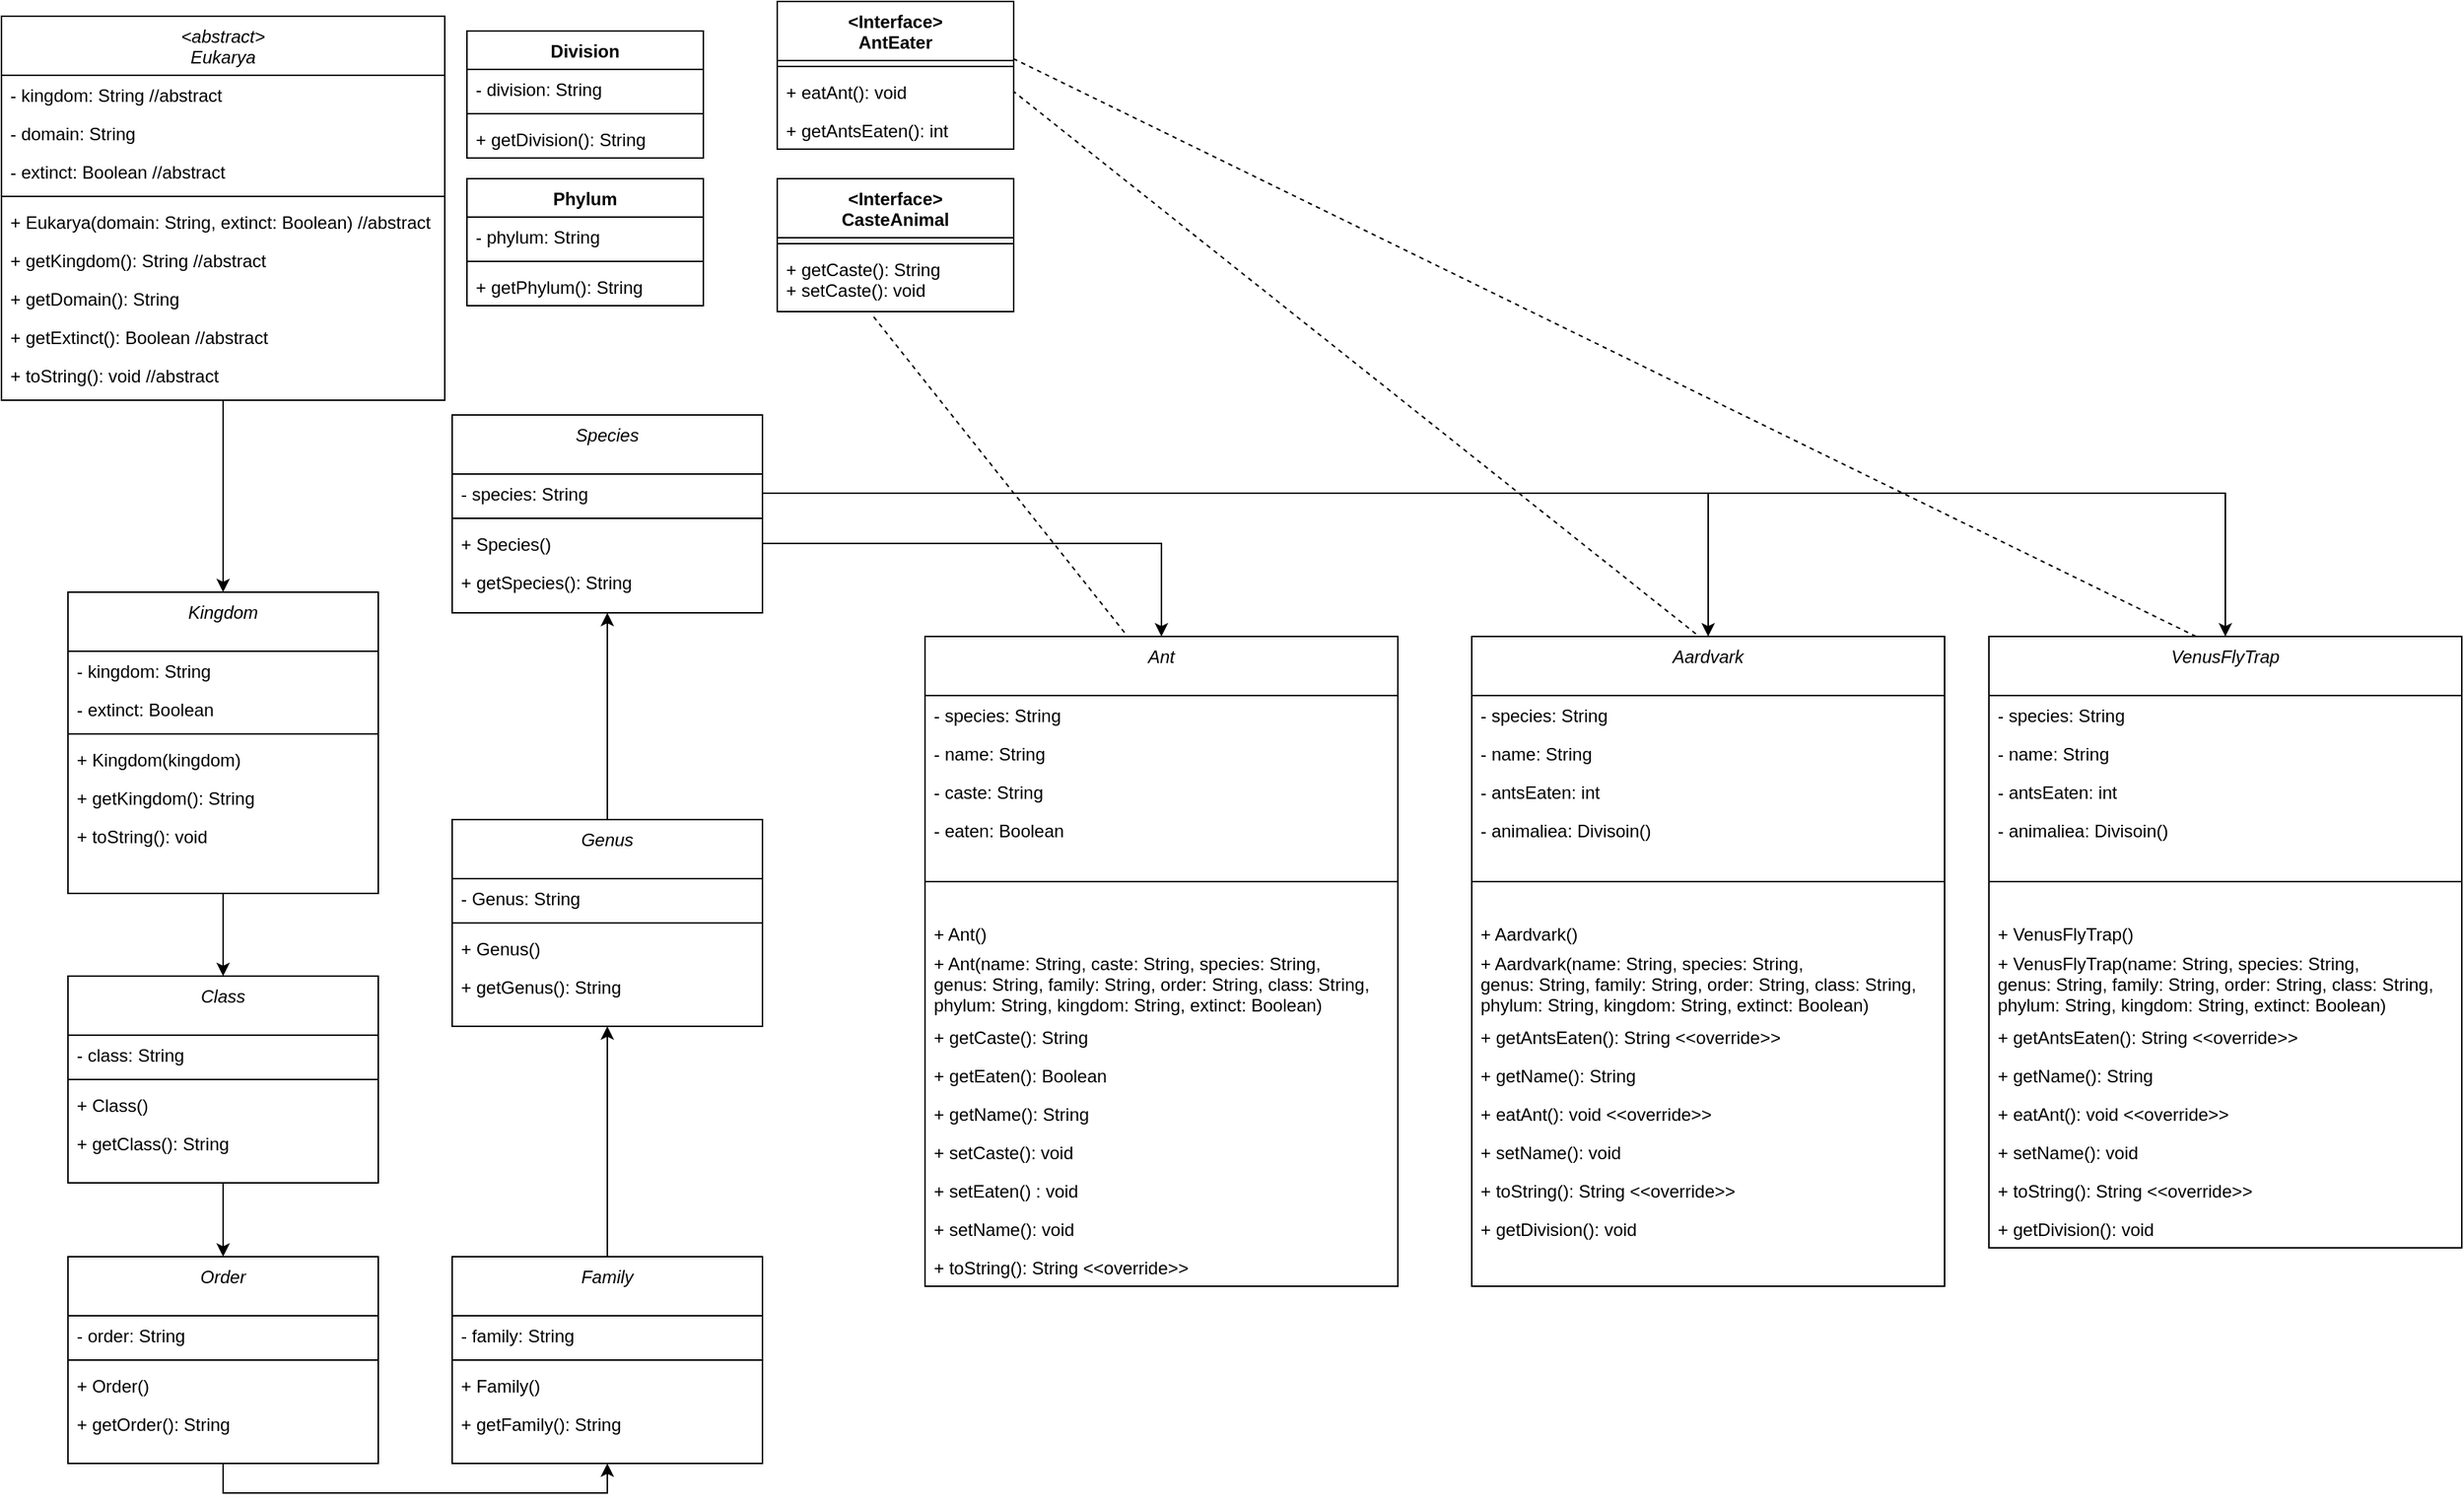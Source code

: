 <mxfile version="24.7.8">
  <diagram id="C5RBs43oDa-KdzZeNtuy" name="Page-1">
    <mxGraphModel dx="989" dy="901" grid="1" gridSize="10" guides="1" tooltips="1" connect="1" arrows="1" fold="1" page="1" pageScale="1" pageWidth="827" pageHeight="1169" math="0" shadow="0">
      <root>
        <mxCell id="WIyWlLk6GJQsqaUBKTNV-0" />
        <mxCell id="WIyWlLk6GJQsqaUBKTNV-1" parent="WIyWlLk6GJQsqaUBKTNV-0" />
        <mxCell id="qfs21I6iocScvUOpKB2_-18" style="edgeStyle=orthogonalEdgeStyle;rounded=0;orthogonalLoop=1;jettySize=auto;html=1;exitX=0.5;exitY=1;exitDx=0;exitDy=0;" edge="1" parent="WIyWlLk6GJQsqaUBKTNV-1" source="zkfFHV4jXpPFQw0GAbJ--0" target="qfs21I6iocScvUOpKB2_-11">
          <mxGeometry relative="1" as="geometry" />
        </mxCell>
        <mxCell id="zkfFHV4jXpPFQw0GAbJ--0" value="&lt;abstract&gt;&#xa;Eukarya" style="swimlane;fontStyle=2;align=center;verticalAlign=top;childLayout=stackLayout;horizontal=1;startSize=40;horizontalStack=0;resizeParent=1;resizeLast=0;collapsible=1;marginBottom=0;rounded=0;shadow=0;strokeWidth=1;" parent="WIyWlLk6GJQsqaUBKTNV-1" vertex="1">
          <mxGeometry x="175" y="70" width="300" height="260" as="geometry">
            <mxRectangle x="230" y="140" width="160" height="26" as="alternateBounds" />
          </mxGeometry>
        </mxCell>
        <mxCell id="zkfFHV4jXpPFQw0GAbJ--1" value="- kingdom: String //abstract" style="text;align=left;verticalAlign=top;spacingLeft=4;spacingRight=4;overflow=hidden;rotatable=0;points=[[0,0.5],[1,0.5]];portConstraint=eastwest;" parent="zkfFHV4jXpPFQw0GAbJ--0" vertex="1">
          <mxGeometry y="40" width="300" height="26" as="geometry" />
        </mxCell>
        <mxCell id="zkfFHV4jXpPFQw0GAbJ--2" value="- domain: String " style="text;align=left;verticalAlign=top;spacingLeft=4;spacingRight=4;overflow=hidden;rotatable=0;points=[[0,0.5],[1,0.5]];portConstraint=eastwest;rounded=0;shadow=0;html=0;" parent="zkfFHV4jXpPFQw0GAbJ--0" vertex="1">
          <mxGeometry y="66" width="300" height="26" as="geometry" />
        </mxCell>
        <mxCell id="qfs21I6iocScvUOpKB2_-19" value="- extinct: Boolean //abstract" style="text;align=left;verticalAlign=top;spacingLeft=4;spacingRight=4;overflow=hidden;rotatable=0;points=[[0,0.5],[1,0.5]];portConstraint=eastwest;rounded=0;shadow=0;html=0;" vertex="1" parent="zkfFHV4jXpPFQw0GAbJ--0">
          <mxGeometry y="92" width="300" height="26" as="geometry" />
        </mxCell>
        <mxCell id="zkfFHV4jXpPFQw0GAbJ--4" value="" style="line;html=1;strokeWidth=1;align=left;verticalAlign=middle;spacingTop=-1;spacingLeft=3;spacingRight=3;rotatable=0;labelPosition=right;points=[];portConstraint=eastwest;" parent="zkfFHV4jXpPFQw0GAbJ--0" vertex="1">
          <mxGeometry y="118" width="300" height="8" as="geometry" />
        </mxCell>
        <mxCell id="zkfFHV4jXpPFQw0GAbJ--5" value="+ Eukarya(domain: String, extinct: Boolean) //abstract" style="text;align=left;verticalAlign=top;spacingLeft=4;spacingRight=4;overflow=hidden;rotatable=0;points=[[0,0.5],[1,0.5]];portConstraint=eastwest;" parent="zkfFHV4jXpPFQw0GAbJ--0" vertex="1">
          <mxGeometry y="126" width="300" height="26" as="geometry" />
        </mxCell>
        <mxCell id="qfs21I6iocScvUOpKB2_-4" value="+ getKingdom(): String //abstract" style="text;align=left;verticalAlign=top;spacingLeft=4;spacingRight=4;overflow=hidden;rotatable=0;points=[[0,0.5],[1,0.5]];portConstraint=eastwest;" vertex="1" parent="zkfFHV4jXpPFQw0GAbJ--0">
          <mxGeometry y="152" width="300" height="26" as="geometry" />
        </mxCell>
        <mxCell id="qfs21I6iocScvUOpKB2_-5" value="+ getDomain(): String" style="text;align=left;verticalAlign=top;spacingLeft=4;spacingRight=4;overflow=hidden;rotatable=0;points=[[0,0.5],[1,0.5]];portConstraint=eastwest;" vertex="1" parent="zkfFHV4jXpPFQw0GAbJ--0">
          <mxGeometry y="178" width="300" height="26" as="geometry" />
        </mxCell>
        <mxCell id="qfs21I6iocScvUOpKB2_-20" value="+ getExtinct(): Boolean //abstract" style="text;align=left;verticalAlign=top;spacingLeft=4;spacingRight=4;overflow=hidden;rotatable=0;points=[[0,0.5],[1,0.5]];portConstraint=eastwest;" vertex="1" parent="zkfFHV4jXpPFQw0GAbJ--0">
          <mxGeometry y="204" width="300" height="26" as="geometry" />
        </mxCell>
        <mxCell id="qfs21I6iocScvUOpKB2_-21" value="+ toString(): void //abstract" style="text;align=left;verticalAlign=top;spacingLeft=4;spacingRight=4;overflow=hidden;rotatable=0;points=[[0,0.5],[1,0.5]];portConstraint=eastwest;" vertex="1" parent="zkfFHV4jXpPFQw0GAbJ--0">
          <mxGeometry y="230" width="300" height="26" as="geometry" />
        </mxCell>
        <mxCell id="qfs21I6iocScvUOpKB2_-0" value="Division" style="swimlane;fontStyle=1;align=center;verticalAlign=top;childLayout=stackLayout;horizontal=1;startSize=26;horizontalStack=0;resizeParent=1;resizeParentMax=0;resizeLast=0;collapsible=1;marginBottom=0;whiteSpace=wrap;html=1;" vertex="1" parent="WIyWlLk6GJQsqaUBKTNV-1">
          <mxGeometry x="490" y="80" width="160" height="86" as="geometry" />
        </mxCell>
        <mxCell id="qfs21I6iocScvUOpKB2_-1" value="- division: String" style="text;strokeColor=none;fillColor=none;align=left;verticalAlign=top;spacingLeft=4;spacingRight=4;overflow=hidden;rotatable=0;points=[[0,0.5],[1,0.5]];portConstraint=eastwest;whiteSpace=wrap;html=1;" vertex="1" parent="qfs21I6iocScvUOpKB2_-0">
          <mxGeometry y="26" width="160" height="26" as="geometry" />
        </mxCell>
        <mxCell id="qfs21I6iocScvUOpKB2_-2" value="" style="line;strokeWidth=1;fillColor=none;align=left;verticalAlign=middle;spacingTop=-1;spacingLeft=3;spacingRight=3;rotatable=0;labelPosition=right;points=[];portConstraint=eastwest;strokeColor=inherit;" vertex="1" parent="qfs21I6iocScvUOpKB2_-0">
          <mxGeometry y="52" width="160" height="8" as="geometry" />
        </mxCell>
        <mxCell id="qfs21I6iocScvUOpKB2_-3" value="+ getDivision(): String" style="text;strokeColor=none;fillColor=none;align=left;verticalAlign=top;spacingLeft=4;spacingRight=4;overflow=hidden;rotatable=0;points=[[0,0.5],[1,0.5]];portConstraint=eastwest;whiteSpace=wrap;html=1;" vertex="1" parent="qfs21I6iocScvUOpKB2_-0">
          <mxGeometry y="60" width="160" height="26" as="geometry" />
        </mxCell>
        <mxCell id="qfs21I6iocScvUOpKB2_-6" value="Phylum" style="swimlane;fontStyle=1;align=center;verticalAlign=top;childLayout=stackLayout;horizontal=1;startSize=26;horizontalStack=0;resizeParent=1;resizeParentMax=0;resizeLast=0;collapsible=1;marginBottom=0;whiteSpace=wrap;html=1;" vertex="1" parent="WIyWlLk6GJQsqaUBKTNV-1">
          <mxGeometry x="490" y="180" width="160" height="86" as="geometry" />
        </mxCell>
        <mxCell id="qfs21I6iocScvUOpKB2_-7" value="- phylum: String" style="text;strokeColor=none;fillColor=none;align=left;verticalAlign=top;spacingLeft=4;spacingRight=4;overflow=hidden;rotatable=0;points=[[0,0.5],[1,0.5]];portConstraint=eastwest;whiteSpace=wrap;html=1;" vertex="1" parent="qfs21I6iocScvUOpKB2_-6">
          <mxGeometry y="26" width="160" height="26" as="geometry" />
        </mxCell>
        <mxCell id="qfs21I6iocScvUOpKB2_-8" value="" style="line;strokeWidth=1;fillColor=none;align=left;verticalAlign=middle;spacingTop=-1;spacingLeft=3;spacingRight=3;rotatable=0;labelPosition=right;points=[];portConstraint=eastwest;strokeColor=inherit;" vertex="1" parent="qfs21I6iocScvUOpKB2_-6">
          <mxGeometry y="52" width="160" height="8" as="geometry" />
        </mxCell>
        <mxCell id="qfs21I6iocScvUOpKB2_-9" value="+ getPhylum(): String" style="text;strokeColor=none;fillColor=none;align=left;verticalAlign=top;spacingLeft=4;spacingRight=4;overflow=hidden;rotatable=0;points=[[0,0.5],[1,0.5]];portConstraint=eastwest;whiteSpace=wrap;html=1;" vertex="1" parent="qfs21I6iocScvUOpKB2_-6">
          <mxGeometry y="60" width="160" height="26" as="geometry" />
        </mxCell>
        <mxCell id="qfs21I6iocScvUOpKB2_-141" style="edgeStyle=orthogonalEdgeStyle;rounded=0;orthogonalLoop=1;jettySize=auto;html=1;" edge="1" parent="WIyWlLk6GJQsqaUBKTNV-1" source="qfs21I6iocScvUOpKB2_-11" target="qfs21I6iocScvUOpKB2_-32">
          <mxGeometry relative="1" as="geometry" />
        </mxCell>
        <mxCell id="qfs21I6iocScvUOpKB2_-11" value="Kingdom" style="swimlane;fontStyle=2;align=center;verticalAlign=top;childLayout=stackLayout;horizontal=1;startSize=40;horizontalStack=0;resizeParent=1;resizeLast=0;collapsible=1;marginBottom=0;rounded=0;shadow=0;strokeWidth=1;" vertex="1" parent="WIyWlLk6GJQsqaUBKTNV-1">
          <mxGeometry x="220" y="460" width="210" height="204" as="geometry">
            <mxRectangle x="230" y="140" width="160" height="26" as="alternateBounds" />
          </mxGeometry>
        </mxCell>
        <mxCell id="qfs21I6iocScvUOpKB2_-12" value="- kingdom: String" style="text;align=left;verticalAlign=top;spacingLeft=4;spacingRight=4;overflow=hidden;rotatable=0;points=[[0,0.5],[1,0.5]];portConstraint=eastwest;" vertex="1" parent="qfs21I6iocScvUOpKB2_-11">
          <mxGeometry y="40" width="210" height="26" as="geometry" />
        </mxCell>
        <mxCell id="qfs21I6iocScvUOpKB2_-13" value="- extinct: Boolean" style="text;align=left;verticalAlign=top;spacingLeft=4;spacingRight=4;overflow=hidden;rotatable=0;points=[[0,0.5],[1,0.5]];portConstraint=eastwest;rounded=0;shadow=0;html=0;" vertex="1" parent="qfs21I6iocScvUOpKB2_-11">
          <mxGeometry y="66" width="210" height="26" as="geometry" />
        </mxCell>
        <mxCell id="qfs21I6iocScvUOpKB2_-14" value="" style="line;html=1;strokeWidth=1;align=left;verticalAlign=middle;spacingTop=-1;spacingLeft=3;spacingRight=3;rotatable=0;labelPosition=right;points=[];portConstraint=eastwest;" vertex="1" parent="qfs21I6iocScvUOpKB2_-11">
          <mxGeometry y="92" width="210" height="8" as="geometry" />
        </mxCell>
        <mxCell id="qfs21I6iocScvUOpKB2_-15" value="+ Kingdom(kingdom)" style="text;align=left;verticalAlign=top;spacingLeft=4;spacingRight=4;overflow=hidden;rotatable=0;points=[[0,0.5],[1,0.5]];portConstraint=eastwest;" vertex="1" parent="qfs21I6iocScvUOpKB2_-11">
          <mxGeometry y="100" width="210" height="26" as="geometry" />
        </mxCell>
        <mxCell id="qfs21I6iocScvUOpKB2_-16" value="+ getKingdom(): String " style="text;align=left;verticalAlign=top;spacingLeft=4;spacingRight=4;overflow=hidden;rotatable=0;points=[[0,0.5],[1,0.5]];portConstraint=eastwest;" vertex="1" parent="qfs21I6iocScvUOpKB2_-11">
          <mxGeometry y="126" width="210" height="26" as="geometry" />
        </mxCell>
        <mxCell id="qfs21I6iocScvUOpKB2_-22" value="+ toString(): void " style="text;align=left;verticalAlign=top;spacingLeft=4;spacingRight=4;overflow=hidden;rotatable=0;points=[[0,0.5],[1,0.5]];portConstraint=eastwest;" vertex="1" parent="qfs21I6iocScvUOpKB2_-11">
          <mxGeometry y="152" width="210" height="26" as="geometry" />
        </mxCell>
        <mxCell id="qfs21I6iocScvUOpKB2_-142" style="edgeStyle=orthogonalEdgeStyle;rounded=0;orthogonalLoop=1;jettySize=auto;html=1;" edge="1" parent="WIyWlLk6GJQsqaUBKTNV-1" source="qfs21I6iocScvUOpKB2_-32" target="qfs21I6iocScvUOpKB2_-38">
          <mxGeometry relative="1" as="geometry" />
        </mxCell>
        <mxCell id="qfs21I6iocScvUOpKB2_-32" value="Class" style="swimlane;fontStyle=2;align=center;verticalAlign=top;childLayout=stackLayout;horizontal=1;startSize=40;horizontalStack=0;resizeParent=1;resizeLast=0;collapsible=1;marginBottom=0;rounded=0;shadow=0;strokeWidth=1;" vertex="1" parent="WIyWlLk6GJQsqaUBKTNV-1">
          <mxGeometry x="220" y="720" width="210" height="140" as="geometry">
            <mxRectangle x="230" y="140" width="160" height="26" as="alternateBounds" />
          </mxGeometry>
        </mxCell>
        <mxCell id="qfs21I6iocScvUOpKB2_-33" value="- class: String" style="text;align=left;verticalAlign=top;spacingLeft=4;spacingRight=4;overflow=hidden;rotatable=0;points=[[0,0.5],[1,0.5]];portConstraint=eastwest;" vertex="1" parent="qfs21I6iocScvUOpKB2_-32">
          <mxGeometry y="40" width="210" height="26" as="geometry" />
        </mxCell>
        <mxCell id="qfs21I6iocScvUOpKB2_-34" value="" style="line;html=1;strokeWidth=1;align=left;verticalAlign=middle;spacingTop=-1;spacingLeft=3;spacingRight=3;rotatable=0;labelPosition=right;points=[];portConstraint=eastwest;" vertex="1" parent="qfs21I6iocScvUOpKB2_-32">
          <mxGeometry y="66" width="210" height="8" as="geometry" />
        </mxCell>
        <mxCell id="qfs21I6iocScvUOpKB2_-35" value="+ Class()" style="text;align=left;verticalAlign=top;spacingLeft=4;spacingRight=4;overflow=hidden;rotatable=0;points=[[0,0.5],[1,0.5]];portConstraint=eastwest;" vertex="1" parent="qfs21I6iocScvUOpKB2_-32">
          <mxGeometry y="74" width="210" height="26" as="geometry" />
        </mxCell>
        <mxCell id="qfs21I6iocScvUOpKB2_-36" value="+ getClass(): String " style="text;align=left;verticalAlign=top;spacingLeft=4;spacingRight=4;overflow=hidden;rotatable=0;points=[[0,0.5],[1,0.5]];portConstraint=eastwest;" vertex="1" parent="qfs21I6iocScvUOpKB2_-32">
          <mxGeometry y="100" width="210" height="26" as="geometry" />
        </mxCell>
        <mxCell id="qfs21I6iocScvUOpKB2_-143" style="edgeStyle=orthogonalEdgeStyle;rounded=0;orthogonalLoop=1;jettySize=auto;html=1;entryX=0.5;entryY=1;entryDx=0;entryDy=0;" edge="1" parent="WIyWlLk6GJQsqaUBKTNV-1" source="qfs21I6iocScvUOpKB2_-38" target="qfs21I6iocScvUOpKB2_-44">
          <mxGeometry relative="1" as="geometry">
            <Array as="points">
              <mxPoint x="325" y="1070" />
              <mxPoint x="585" y="1070" />
            </Array>
          </mxGeometry>
        </mxCell>
        <mxCell id="qfs21I6iocScvUOpKB2_-38" value="Order" style="swimlane;fontStyle=2;align=center;verticalAlign=top;childLayout=stackLayout;horizontal=1;startSize=40;horizontalStack=0;resizeParent=1;resizeLast=0;collapsible=1;marginBottom=0;rounded=0;shadow=0;strokeWidth=1;" vertex="1" parent="WIyWlLk6GJQsqaUBKTNV-1">
          <mxGeometry x="220" y="910" width="210" height="140" as="geometry">
            <mxRectangle x="230" y="140" width="160" height="26" as="alternateBounds" />
          </mxGeometry>
        </mxCell>
        <mxCell id="qfs21I6iocScvUOpKB2_-39" value="- order: String" style="text;align=left;verticalAlign=top;spacingLeft=4;spacingRight=4;overflow=hidden;rotatable=0;points=[[0,0.5],[1,0.5]];portConstraint=eastwest;" vertex="1" parent="qfs21I6iocScvUOpKB2_-38">
          <mxGeometry y="40" width="210" height="26" as="geometry" />
        </mxCell>
        <mxCell id="qfs21I6iocScvUOpKB2_-40" value="" style="line;html=1;strokeWidth=1;align=left;verticalAlign=middle;spacingTop=-1;spacingLeft=3;spacingRight=3;rotatable=0;labelPosition=right;points=[];portConstraint=eastwest;" vertex="1" parent="qfs21I6iocScvUOpKB2_-38">
          <mxGeometry y="66" width="210" height="8" as="geometry" />
        </mxCell>
        <mxCell id="qfs21I6iocScvUOpKB2_-41" value="+ Order()" style="text;align=left;verticalAlign=top;spacingLeft=4;spacingRight=4;overflow=hidden;rotatable=0;points=[[0,0.5],[1,0.5]];portConstraint=eastwest;" vertex="1" parent="qfs21I6iocScvUOpKB2_-38">
          <mxGeometry y="74" width="210" height="26" as="geometry" />
        </mxCell>
        <mxCell id="qfs21I6iocScvUOpKB2_-42" value="+ getOrder(): String " style="text;align=left;verticalAlign=top;spacingLeft=4;spacingRight=4;overflow=hidden;rotatable=0;points=[[0,0.5],[1,0.5]];portConstraint=eastwest;" vertex="1" parent="qfs21I6iocScvUOpKB2_-38">
          <mxGeometry y="100" width="210" height="26" as="geometry" />
        </mxCell>
        <mxCell id="qfs21I6iocScvUOpKB2_-66" style="edgeStyle=orthogonalEdgeStyle;rounded=0;orthogonalLoop=1;jettySize=auto;html=1;entryX=0.5;entryY=1;entryDx=0;entryDy=0;" edge="1" parent="WIyWlLk6GJQsqaUBKTNV-1" source="qfs21I6iocScvUOpKB2_-44" target="qfs21I6iocScvUOpKB2_-50">
          <mxGeometry relative="1" as="geometry" />
        </mxCell>
        <mxCell id="qfs21I6iocScvUOpKB2_-44" value="Family" style="swimlane;fontStyle=2;align=center;verticalAlign=top;childLayout=stackLayout;horizontal=1;startSize=40;horizontalStack=0;resizeParent=1;resizeLast=0;collapsible=1;marginBottom=0;rounded=0;shadow=0;strokeWidth=1;" vertex="1" parent="WIyWlLk6GJQsqaUBKTNV-1">
          <mxGeometry x="480" y="910" width="210" height="140" as="geometry">
            <mxRectangle x="230" y="140" width="160" height="26" as="alternateBounds" />
          </mxGeometry>
        </mxCell>
        <mxCell id="qfs21I6iocScvUOpKB2_-45" value="- family: String" style="text;align=left;verticalAlign=top;spacingLeft=4;spacingRight=4;overflow=hidden;rotatable=0;points=[[0,0.5],[1,0.5]];portConstraint=eastwest;" vertex="1" parent="qfs21I6iocScvUOpKB2_-44">
          <mxGeometry y="40" width="210" height="26" as="geometry" />
        </mxCell>
        <mxCell id="qfs21I6iocScvUOpKB2_-46" value="" style="line;html=1;strokeWidth=1;align=left;verticalAlign=middle;spacingTop=-1;spacingLeft=3;spacingRight=3;rotatable=0;labelPosition=right;points=[];portConstraint=eastwest;" vertex="1" parent="qfs21I6iocScvUOpKB2_-44">
          <mxGeometry y="66" width="210" height="8" as="geometry" />
        </mxCell>
        <mxCell id="qfs21I6iocScvUOpKB2_-47" value="+ Family()" style="text;align=left;verticalAlign=top;spacingLeft=4;spacingRight=4;overflow=hidden;rotatable=0;points=[[0,0.5],[1,0.5]];portConstraint=eastwest;" vertex="1" parent="qfs21I6iocScvUOpKB2_-44">
          <mxGeometry y="74" width="210" height="26" as="geometry" />
        </mxCell>
        <mxCell id="qfs21I6iocScvUOpKB2_-48" value="+ getFamily(): String " style="text;align=left;verticalAlign=top;spacingLeft=4;spacingRight=4;overflow=hidden;rotatable=0;points=[[0,0.5],[1,0.5]];portConstraint=eastwest;" vertex="1" parent="qfs21I6iocScvUOpKB2_-44">
          <mxGeometry y="100" width="210" height="26" as="geometry" />
        </mxCell>
        <mxCell id="qfs21I6iocScvUOpKB2_-50" value="Genus" style="swimlane;fontStyle=2;align=center;verticalAlign=top;childLayout=stackLayout;horizontal=1;startSize=40;horizontalStack=0;resizeParent=1;resizeLast=0;collapsible=1;marginBottom=0;rounded=0;shadow=0;strokeWidth=1;" vertex="1" parent="WIyWlLk6GJQsqaUBKTNV-1">
          <mxGeometry x="480" y="614" width="210" height="140" as="geometry">
            <mxRectangle x="230" y="140" width="160" height="26" as="alternateBounds" />
          </mxGeometry>
        </mxCell>
        <mxCell id="qfs21I6iocScvUOpKB2_-51" value="- Genus: String" style="text;align=left;verticalAlign=top;spacingLeft=4;spacingRight=4;overflow=hidden;rotatable=0;points=[[0,0.5],[1,0.5]];portConstraint=eastwest;" vertex="1" parent="qfs21I6iocScvUOpKB2_-50">
          <mxGeometry y="40" width="210" height="26" as="geometry" />
        </mxCell>
        <mxCell id="qfs21I6iocScvUOpKB2_-52" value="" style="line;html=1;strokeWidth=1;align=left;verticalAlign=middle;spacingTop=-1;spacingLeft=3;spacingRight=3;rotatable=0;labelPosition=right;points=[];portConstraint=eastwest;" vertex="1" parent="qfs21I6iocScvUOpKB2_-50">
          <mxGeometry y="66" width="210" height="8" as="geometry" />
        </mxCell>
        <mxCell id="qfs21I6iocScvUOpKB2_-53" value="+ Genus()" style="text;align=left;verticalAlign=top;spacingLeft=4;spacingRight=4;overflow=hidden;rotatable=0;points=[[0,0.5],[1,0.5]];portConstraint=eastwest;" vertex="1" parent="qfs21I6iocScvUOpKB2_-50">
          <mxGeometry y="74" width="210" height="26" as="geometry" />
        </mxCell>
        <mxCell id="qfs21I6iocScvUOpKB2_-54" value="+ getGenus(): String " style="text;align=left;verticalAlign=top;spacingLeft=4;spacingRight=4;overflow=hidden;rotatable=0;points=[[0,0.5],[1,0.5]];portConstraint=eastwest;" vertex="1" parent="qfs21I6iocScvUOpKB2_-50">
          <mxGeometry y="100" width="210" height="26" as="geometry" />
        </mxCell>
        <mxCell id="qfs21I6iocScvUOpKB2_-56" value="Species" style="swimlane;fontStyle=2;align=center;verticalAlign=top;childLayout=stackLayout;horizontal=1;startSize=40;horizontalStack=0;resizeParent=1;resizeLast=0;collapsible=1;marginBottom=0;rounded=0;shadow=0;strokeWidth=1;" vertex="1" parent="WIyWlLk6GJQsqaUBKTNV-1">
          <mxGeometry x="480" y="340" width="210" height="134" as="geometry">
            <mxRectangle x="230" y="140" width="160" height="26" as="alternateBounds" />
          </mxGeometry>
        </mxCell>
        <mxCell id="qfs21I6iocScvUOpKB2_-57" value="- species: String" style="text;align=left;verticalAlign=top;spacingLeft=4;spacingRight=4;overflow=hidden;rotatable=0;points=[[0,0.5],[1,0.5]];portConstraint=eastwest;" vertex="1" parent="qfs21I6iocScvUOpKB2_-56">
          <mxGeometry y="40" width="210" height="26" as="geometry" />
        </mxCell>
        <mxCell id="qfs21I6iocScvUOpKB2_-58" value="" style="line;html=1;strokeWidth=1;align=left;verticalAlign=middle;spacingTop=-1;spacingLeft=3;spacingRight=3;rotatable=0;labelPosition=right;points=[];portConstraint=eastwest;" vertex="1" parent="qfs21I6iocScvUOpKB2_-56">
          <mxGeometry y="66" width="210" height="8" as="geometry" />
        </mxCell>
        <mxCell id="qfs21I6iocScvUOpKB2_-59" value="+ Species()" style="text;align=left;verticalAlign=top;spacingLeft=4;spacingRight=4;overflow=hidden;rotatable=0;points=[[0,0.5],[1,0.5]];portConstraint=eastwest;" vertex="1" parent="qfs21I6iocScvUOpKB2_-56">
          <mxGeometry y="74" width="210" height="26" as="geometry" />
        </mxCell>
        <mxCell id="qfs21I6iocScvUOpKB2_-60" value="+ getSpecies(): String " style="text;align=left;verticalAlign=top;spacingLeft=4;spacingRight=4;overflow=hidden;rotatable=0;points=[[0,0.5],[1,0.5]];portConstraint=eastwest;" vertex="1" parent="qfs21I6iocScvUOpKB2_-56">
          <mxGeometry y="100" width="210" height="26" as="geometry" />
        </mxCell>
        <mxCell id="qfs21I6iocScvUOpKB2_-68" style="edgeStyle=orthogonalEdgeStyle;rounded=0;orthogonalLoop=1;jettySize=auto;html=1;entryX=0.5;entryY=1;entryDx=0;entryDy=0;" edge="1" parent="WIyWlLk6GJQsqaUBKTNV-1" source="qfs21I6iocScvUOpKB2_-50" target="qfs21I6iocScvUOpKB2_-56">
          <mxGeometry relative="1" as="geometry">
            <mxPoint x="615.42" y="478.156" as="targetPoint" />
          </mxGeometry>
        </mxCell>
        <mxCell id="qfs21I6iocScvUOpKB2_-71" value="Ant" style="swimlane;fontStyle=2;align=center;verticalAlign=top;childLayout=stackLayout;horizontal=1;startSize=40;horizontalStack=0;resizeParent=1;resizeLast=0;collapsible=1;marginBottom=0;rounded=0;shadow=0;strokeWidth=1;" vertex="1" parent="WIyWlLk6GJQsqaUBKTNV-1">
          <mxGeometry x="800" y="490" width="320" height="440" as="geometry">
            <mxRectangle x="230" y="140" width="160" height="26" as="alternateBounds" />
          </mxGeometry>
        </mxCell>
        <mxCell id="qfs21I6iocScvUOpKB2_-72" value="- species: String" style="text;align=left;verticalAlign=top;spacingLeft=4;spacingRight=4;overflow=hidden;rotatable=0;points=[[0,0.5],[1,0.5]];portConstraint=eastwest;" vertex="1" parent="qfs21I6iocScvUOpKB2_-71">
          <mxGeometry y="40" width="320" height="26" as="geometry" />
        </mxCell>
        <mxCell id="qfs21I6iocScvUOpKB2_-90" value="- name: String" style="text;align=left;verticalAlign=top;spacingLeft=4;spacingRight=4;overflow=hidden;rotatable=0;points=[[0,0.5],[1,0.5]];portConstraint=eastwest;" vertex="1" parent="qfs21I6iocScvUOpKB2_-71">
          <mxGeometry y="66" width="320" height="26" as="geometry" />
        </mxCell>
        <mxCell id="qfs21I6iocScvUOpKB2_-99" value="- caste: String" style="text;align=left;verticalAlign=top;spacingLeft=4;spacingRight=4;overflow=hidden;rotatable=0;points=[[0,0.5],[1,0.5]];portConstraint=eastwest;" vertex="1" parent="qfs21I6iocScvUOpKB2_-71">
          <mxGeometry y="92" width="320" height="26" as="geometry" />
        </mxCell>
        <mxCell id="qfs21I6iocScvUOpKB2_-89" value="- eaten: Boolean" style="text;align=left;verticalAlign=top;spacingLeft=4;spacingRight=4;overflow=hidden;rotatable=0;points=[[0,0.5],[1,0.5]];portConstraint=eastwest;" vertex="1" parent="qfs21I6iocScvUOpKB2_-71">
          <mxGeometry y="118" width="320" height="26" as="geometry" />
        </mxCell>
        <mxCell id="qfs21I6iocScvUOpKB2_-73" value="" style="line;html=1;strokeWidth=1;align=left;verticalAlign=middle;spacingTop=-1;spacingLeft=3;spacingRight=3;rotatable=0;labelPosition=right;points=[];portConstraint=eastwest;" vertex="1" parent="qfs21I6iocScvUOpKB2_-71">
          <mxGeometry y="144" width="320" height="44" as="geometry" />
        </mxCell>
        <mxCell id="qfs21I6iocScvUOpKB2_-74" value="+ Ant()" style="text;align=left;verticalAlign=top;spacingLeft=4;spacingRight=4;overflow=hidden;rotatable=0;points=[[0,0.5],[1,0.5]];portConstraint=eastwest;" vertex="1" parent="qfs21I6iocScvUOpKB2_-71">
          <mxGeometry y="188" width="320" height="20" as="geometry" />
        </mxCell>
        <mxCell id="qfs21I6iocScvUOpKB2_-86" value="+ Ant(name: String, caste: String, species: String, &#xa;genus: String, family: String, order: String, class: String,&#xa;phylum: String, kingdom: String, extinct: Boolean)" style="text;align=left;verticalAlign=top;spacingLeft=4;spacingRight=4;overflow=hidden;rotatable=0;points=[[0,0.5],[1,0.5]];portConstraint=eastwest;" vertex="1" parent="qfs21I6iocScvUOpKB2_-71">
          <mxGeometry y="208" width="320" height="50" as="geometry" />
        </mxCell>
        <mxCell id="qfs21I6iocScvUOpKB2_-88" value="+ getCaste(): String" style="text;align=left;verticalAlign=top;spacingLeft=4;spacingRight=4;overflow=hidden;rotatable=0;points=[[0,0.5],[1,0.5]];portConstraint=eastwest;" vertex="1" parent="qfs21I6iocScvUOpKB2_-71">
          <mxGeometry y="258" width="320" height="26" as="geometry" />
        </mxCell>
        <mxCell id="qfs21I6iocScvUOpKB2_-100" value="+ getEaten(): Boolean" style="text;align=left;verticalAlign=top;spacingLeft=4;spacingRight=4;overflow=hidden;rotatable=0;points=[[0,0.5],[1,0.5]];portConstraint=eastwest;" vertex="1" parent="qfs21I6iocScvUOpKB2_-71">
          <mxGeometry y="284" width="320" height="26" as="geometry" />
        </mxCell>
        <mxCell id="qfs21I6iocScvUOpKB2_-101" value="+ getName(): String" style="text;align=left;verticalAlign=top;spacingLeft=4;spacingRight=4;overflow=hidden;rotatable=0;points=[[0,0.5],[1,0.5]];portConstraint=eastwest;" vertex="1" parent="qfs21I6iocScvUOpKB2_-71">
          <mxGeometry y="310" width="320" height="26" as="geometry" />
        </mxCell>
        <mxCell id="qfs21I6iocScvUOpKB2_-102" value="+ setCaste(): void" style="text;align=left;verticalAlign=top;spacingLeft=4;spacingRight=4;overflow=hidden;rotatable=0;points=[[0,0.5],[1,0.5]];portConstraint=eastwest;" vertex="1" parent="qfs21I6iocScvUOpKB2_-71">
          <mxGeometry y="336" width="320" height="26" as="geometry" />
        </mxCell>
        <mxCell id="qfs21I6iocScvUOpKB2_-103" value="+ setEaten() : void" style="text;align=left;verticalAlign=top;spacingLeft=4;spacingRight=4;overflow=hidden;rotatable=0;points=[[0,0.5],[1,0.5]];portConstraint=eastwest;" vertex="1" parent="qfs21I6iocScvUOpKB2_-71">
          <mxGeometry y="362" width="320" height="26" as="geometry" />
        </mxCell>
        <mxCell id="qfs21I6iocScvUOpKB2_-104" value="+ setName(): void" style="text;align=left;verticalAlign=top;spacingLeft=4;spacingRight=4;overflow=hidden;rotatable=0;points=[[0,0.5],[1,0.5]];portConstraint=eastwest;" vertex="1" parent="qfs21I6iocScvUOpKB2_-71">
          <mxGeometry y="388" width="320" height="26" as="geometry" />
        </mxCell>
        <mxCell id="qfs21I6iocScvUOpKB2_-108" value="+ toString(): String &lt;&lt;override&gt;&gt;" style="text;align=left;verticalAlign=top;spacingLeft=4;spacingRight=4;overflow=hidden;rotatable=0;points=[[0,0.5],[1,0.5]];portConstraint=eastwest;" vertex="1" parent="qfs21I6iocScvUOpKB2_-71">
          <mxGeometry y="414" width="320" height="26" as="geometry" />
        </mxCell>
        <mxCell id="qfs21I6iocScvUOpKB2_-78" value="&amp;lt;Interface&amp;gt;&lt;div&gt;AntEater&lt;/div&gt;" style="swimlane;fontStyle=1;align=center;verticalAlign=top;childLayout=stackLayout;horizontal=1;startSize=40;horizontalStack=0;resizeParent=1;resizeParentMax=0;resizeLast=0;collapsible=1;marginBottom=0;whiteSpace=wrap;html=1;" vertex="1" parent="WIyWlLk6GJQsqaUBKTNV-1">
          <mxGeometry x="700" y="60" width="160" height="100" as="geometry" />
        </mxCell>
        <mxCell id="qfs21I6iocScvUOpKB2_-80" value="" style="line;strokeWidth=1;fillColor=none;align=left;verticalAlign=middle;spacingTop=-1;spacingLeft=3;spacingRight=3;rotatable=0;labelPosition=right;points=[];portConstraint=eastwest;strokeColor=inherit;" vertex="1" parent="qfs21I6iocScvUOpKB2_-78">
          <mxGeometry y="40" width="160" height="8" as="geometry" />
        </mxCell>
        <mxCell id="qfs21I6iocScvUOpKB2_-81" value="+ eatAnt(): void" style="text;strokeColor=none;fillColor=none;align=left;verticalAlign=top;spacingLeft=4;spacingRight=4;overflow=hidden;rotatable=0;points=[[0,0.5],[1,0.5]];portConstraint=eastwest;whiteSpace=wrap;html=1;" vertex="1" parent="qfs21I6iocScvUOpKB2_-78">
          <mxGeometry y="48" width="160" height="26" as="geometry" />
        </mxCell>
        <mxCell id="qfs21I6iocScvUOpKB2_-105" value="+ getAntsEaten(): int" style="text;strokeColor=none;fillColor=none;align=left;verticalAlign=top;spacingLeft=4;spacingRight=4;overflow=hidden;rotatable=0;points=[[0,0.5],[1,0.5]];portConstraint=eastwest;whiteSpace=wrap;html=1;" vertex="1" parent="qfs21I6iocScvUOpKB2_-78">
          <mxGeometry y="74" width="160" height="26" as="geometry" />
        </mxCell>
        <mxCell id="qfs21I6iocScvUOpKB2_-82" value="&amp;lt;Interface&amp;gt;&lt;div&gt;CasteAnimal&lt;/div&gt;" style="swimlane;fontStyle=1;align=center;verticalAlign=top;childLayout=stackLayout;horizontal=1;startSize=40;horizontalStack=0;resizeParent=1;resizeParentMax=0;resizeLast=0;collapsible=1;marginBottom=0;whiteSpace=wrap;html=1;" vertex="1" parent="WIyWlLk6GJQsqaUBKTNV-1">
          <mxGeometry x="700" y="180" width="160" height="90" as="geometry" />
        </mxCell>
        <mxCell id="qfs21I6iocScvUOpKB2_-83" value="" style="line;strokeWidth=1;fillColor=none;align=left;verticalAlign=middle;spacingTop=-1;spacingLeft=3;spacingRight=3;rotatable=0;labelPosition=right;points=[];portConstraint=eastwest;strokeColor=inherit;" vertex="1" parent="qfs21I6iocScvUOpKB2_-82">
          <mxGeometry y="40" width="160" height="8" as="geometry" />
        </mxCell>
        <mxCell id="qfs21I6iocScvUOpKB2_-84" value="+ getCaste(): String&lt;div&gt;+ setCaste(): void&lt;/div&gt;" style="text;strokeColor=none;fillColor=none;align=left;verticalAlign=top;spacingLeft=4;spacingRight=4;overflow=hidden;rotatable=0;points=[[0,0.5],[1,0.5]];portConstraint=eastwest;whiteSpace=wrap;html=1;" vertex="1" parent="qfs21I6iocScvUOpKB2_-82">
          <mxGeometry y="48" width="160" height="42" as="geometry" />
        </mxCell>
        <mxCell id="qfs21I6iocScvUOpKB2_-106" style="edgeStyle=orthogonalEdgeStyle;rounded=0;orthogonalLoop=1;jettySize=auto;html=1;entryX=0.5;entryY=0;entryDx=0;entryDy=0;" edge="1" parent="WIyWlLk6GJQsqaUBKTNV-1" source="qfs21I6iocScvUOpKB2_-59" target="qfs21I6iocScvUOpKB2_-71">
          <mxGeometry relative="1" as="geometry" />
        </mxCell>
        <mxCell id="qfs21I6iocScvUOpKB2_-109" value="Aardvark" style="swimlane;fontStyle=2;align=center;verticalAlign=top;childLayout=stackLayout;horizontal=1;startSize=40;horizontalStack=0;resizeParent=1;resizeLast=0;collapsible=1;marginBottom=0;rounded=0;shadow=0;strokeWidth=1;" vertex="1" parent="WIyWlLk6GJQsqaUBKTNV-1">
          <mxGeometry x="1170" y="490" width="320" height="440" as="geometry">
            <mxRectangle x="230" y="140" width="160" height="26" as="alternateBounds" />
          </mxGeometry>
        </mxCell>
        <mxCell id="qfs21I6iocScvUOpKB2_-110" value="- species: String" style="text;align=left;verticalAlign=top;spacingLeft=4;spacingRight=4;overflow=hidden;rotatable=0;points=[[0,0.5],[1,0.5]];portConstraint=eastwest;" vertex="1" parent="qfs21I6iocScvUOpKB2_-109">
          <mxGeometry y="40" width="320" height="26" as="geometry" />
        </mxCell>
        <mxCell id="qfs21I6iocScvUOpKB2_-111" value="- name: String" style="text;align=left;verticalAlign=top;spacingLeft=4;spacingRight=4;overflow=hidden;rotatable=0;points=[[0,0.5],[1,0.5]];portConstraint=eastwest;" vertex="1" parent="qfs21I6iocScvUOpKB2_-109">
          <mxGeometry y="66" width="320" height="26" as="geometry" />
        </mxCell>
        <mxCell id="qfs21I6iocScvUOpKB2_-124" value="- antsEaten: int" style="text;align=left;verticalAlign=top;spacingLeft=4;spacingRight=4;overflow=hidden;rotatable=0;points=[[0,0.5],[1,0.5]];portConstraint=eastwest;" vertex="1" parent="qfs21I6iocScvUOpKB2_-109">
          <mxGeometry y="92" width="320" height="26" as="geometry" />
        </mxCell>
        <mxCell id="qfs21I6iocScvUOpKB2_-140" value="- animaliea: Divisoin()" style="text;align=left;verticalAlign=top;spacingLeft=4;spacingRight=4;overflow=hidden;rotatable=0;points=[[0,0.5],[1,0.5]];portConstraint=eastwest;" vertex="1" parent="qfs21I6iocScvUOpKB2_-109">
          <mxGeometry y="118" width="320" height="26" as="geometry" />
        </mxCell>
        <mxCell id="qfs21I6iocScvUOpKB2_-114" value="" style="line;html=1;strokeWidth=1;align=left;verticalAlign=middle;spacingTop=-1;spacingLeft=3;spacingRight=3;rotatable=0;labelPosition=right;points=[];portConstraint=eastwest;" vertex="1" parent="qfs21I6iocScvUOpKB2_-109">
          <mxGeometry y="144" width="320" height="44" as="geometry" />
        </mxCell>
        <mxCell id="qfs21I6iocScvUOpKB2_-115" value="+ Aardvark()" style="text;align=left;verticalAlign=top;spacingLeft=4;spacingRight=4;overflow=hidden;rotatable=0;points=[[0,0.5],[1,0.5]];portConstraint=eastwest;" vertex="1" parent="qfs21I6iocScvUOpKB2_-109">
          <mxGeometry y="188" width="320" height="20" as="geometry" />
        </mxCell>
        <mxCell id="qfs21I6iocScvUOpKB2_-116" value="+ Aardvark(name: String, species: String, &#xa;genus: String, family: String, order: String, class: String,&#xa;phylum: String, kingdom: String, extinct: Boolean)" style="text;align=left;verticalAlign=top;spacingLeft=4;spacingRight=4;overflow=hidden;rotatable=0;points=[[0,0.5],[1,0.5]];portConstraint=eastwest;" vertex="1" parent="qfs21I6iocScvUOpKB2_-109">
          <mxGeometry y="208" width="320" height="50" as="geometry" />
        </mxCell>
        <mxCell id="qfs21I6iocScvUOpKB2_-117" value="+ getAntsEaten(): String &lt;&lt;override&gt;&gt;" style="text;align=left;verticalAlign=top;spacingLeft=4;spacingRight=4;overflow=hidden;rotatable=0;points=[[0,0.5],[1,0.5]];portConstraint=eastwest;" vertex="1" parent="qfs21I6iocScvUOpKB2_-109">
          <mxGeometry y="258" width="320" height="26" as="geometry" />
        </mxCell>
        <mxCell id="qfs21I6iocScvUOpKB2_-119" value="+ getName(): String" style="text;align=left;verticalAlign=top;spacingLeft=4;spacingRight=4;overflow=hidden;rotatable=0;points=[[0,0.5],[1,0.5]];portConstraint=eastwest;" vertex="1" parent="qfs21I6iocScvUOpKB2_-109">
          <mxGeometry y="284" width="320" height="26" as="geometry" />
        </mxCell>
        <mxCell id="qfs21I6iocScvUOpKB2_-120" value="+ eatAnt(): void &lt;&lt;override&gt;&gt;" style="text;align=left;verticalAlign=top;spacingLeft=4;spacingRight=4;overflow=hidden;rotatable=0;points=[[0,0.5],[1,0.5]];portConstraint=eastwest;" vertex="1" parent="qfs21I6iocScvUOpKB2_-109">
          <mxGeometry y="310" width="320" height="26" as="geometry" />
        </mxCell>
        <mxCell id="qfs21I6iocScvUOpKB2_-122" value="+ setName(): void" style="text;align=left;verticalAlign=top;spacingLeft=4;spacingRight=4;overflow=hidden;rotatable=0;points=[[0,0.5],[1,0.5]];portConstraint=eastwest;" vertex="1" parent="qfs21I6iocScvUOpKB2_-109">
          <mxGeometry y="336" width="320" height="26" as="geometry" />
        </mxCell>
        <mxCell id="qfs21I6iocScvUOpKB2_-123" value="+ toString(): String &lt;&lt;override&gt;&gt;" style="text;align=left;verticalAlign=top;spacingLeft=4;spacingRight=4;overflow=hidden;rotatable=0;points=[[0,0.5],[1,0.5]];portConstraint=eastwest;" vertex="1" parent="qfs21I6iocScvUOpKB2_-109">
          <mxGeometry y="362" width="320" height="26" as="geometry" />
        </mxCell>
        <mxCell id="qfs21I6iocScvUOpKB2_-146" value="+ getDivision(): void" style="text;align=left;verticalAlign=top;spacingLeft=4;spacingRight=4;overflow=hidden;rotatable=0;points=[[0,0.5],[1,0.5]];portConstraint=eastwest;" vertex="1" parent="qfs21I6iocScvUOpKB2_-109">
          <mxGeometry y="388" width="320" height="26" as="geometry" />
        </mxCell>
        <mxCell id="qfs21I6iocScvUOpKB2_-125" value="" style="endArrow=none;dashed=1;html=1;rounded=0;entryX=0.406;entryY=1.075;entryDx=0;entryDy=0;entryPerimeter=0;exitX=0.422;exitY=-0.006;exitDx=0;exitDy=0;exitPerimeter=0;" edge="1" parent="WIyWlLk6GJQsqaUBKTNV-1" source="qfs21I6iocScvUOpKB2_-71" target="qfs21I6iocScvUOpKB2_-84">
          <mxGeometry width="50" height="50" relative="1" as="geometry">
            <mxPoint x="980" y="470" as="sourcePoint" />
            <mxPoint x="1030" y="440" as="targetPoint" />
          </mxGeometry>
        </mxCell>
        <mxCell id="qfs21I6iocScvUOpKB2_-126" value="" style="endArrow=none;dashed=1;html=1;rounded=0;entryX=1;entryY=0.5;entryDx=0;entryDy=0;exitX=0.474;exitY=-0.004;exitDx=0;exitDy=0;exitPerimeter=0;" edge="1" parent="WIyWlLk6GJQsqaUBKTNV-1" source="qfs21I6iocScvUOpKB2_-109" target="qfs21I6iocScvUOpKB2_-81">
          <mxGeometry width="50" height="50" relative="1" as="geometry">
            <mxPoint x="980" y="320" as="sourcePoint" />
            <mxPoint x="1030" y="270" as="targetPoint" />
          </mxGeometry>
        </mxCell>
        <mxCell id="qfs21I6iocScvUOpKB2_-127" style="edgeStyle=orthogonalEdgeStyle;rounded=0;orthogonalLoop=1;jettySize=auto;html=1;" edge="1" parent="WIyWlLk6GJQsqaUBKTNV-1" source="qfs21I6iocScvUOpKB2_-57" target="qfs21I6iocScvUOpKB2_-109">
          <mxGeometry relative="1" as="geometry" />
        </mxCell>
        <mxCell id="qfs21I6iocScvUOpKB2_-128" value="VenusFlyTrap" style="swimlane;fontStyle=2;align=center;verticalAlign=top;childLayout=stackLayout;horizontal=1;startSize=40;horizontalStack=0;resizeParent=1;resizeLast=0;collapsible=1;marginBottom=0;rounded=0;shadow=0;strokeWidth=1;" vertex="1" parent="WIyWlLk6GJQsqaUBKTNV-1">
          <mxGeometry x="1520" y="490" width="320" height="414" as="geometry">
            <mxRectangle x="230" y="140" width="160" height="26" as="alternateBounds" />
          </mxGeometry>
        </mxCell>
        <mxCell id="qfs21I6iocScvUOpKB2_-129" value="- species: String" style="text;align=left;verticalAlign=top;spacingLeft=4;spacingRight=4;overflow=hidden;rotatable=0;points=[[0,0.5],[1,0.5]];portConstraint=eastwest;" vertex="1" parent="qfs21I6iocScvUOpKB2_-128">
          <mxGeometry y="40" width="320" height="26" as="geometry" />
        </mxCell>
        <mxCell id="qfs21I6iocScvUOpKB2_-130" value="- name: String" style="text;align=left;verticalAlign=top;spacingLeft=4;spacingRight=4;overflow=hidden;rotatable=0;points=[[0,0.5],[1,0.5]];portConstraint=eastwest;" vertex="1" parent="qfs21I6iocScvUOpKB2_-128">
          <mxGeometry y="66" width="320" height="26" as="geometry" />
        </mxCell>
        <mxCell id="qfs21I6iocScvUOpKB2_-131" value="- antsEaten: int" style="text;align=left;verticalAlign=top;spacingLeft=4;spacingRight=4;overflow=hidden;rotatable=0;points=[[0,0.5],[1,0.5]];portConstraint=eastwest;" vertex="1" parent="qfs21I6iocScvUOpKB2_-128">
          <mxGeometry y="92" width="320" height="26" as="geometry" />
        </mxCell>
        <mxCell id="qfs21I6iocScvUOpKB2_-148" value="- animaliea: Divisoin()" style="text;align=left;verticalAlign=top;spacingLeft=4;spacingRight=4;overflow=hidden;rotatable=0;points=[[0,0.5],[1,0.5]];portConstraint=eastwest;" vertex="1" parent="qfs21I6iocScvUOpKB2_-128">
          <mxGeometry y="118" width="320" height="26" as="geometry" />
        </mxCell>
        <mxCell id="qfs21I6iocScvUOpKB2_-132" value="" style="line;html=1;strokeWidth=1;align=left;verticalAlign=middle;spacingTop=-1;spacingLeft=3;spacingRight=3;rotatable=0;labelPosition=right;points=[];portConstraint=eastwest;" vertex="1" parent="qfs21I6iocScvUOpKB2_-128">
          <mxGeometry y="144" width="320" height="44" as="geometry" />
        </mxCell>
        <mxCell id="qfs21I6iocScvUOpKB2_-133" value="+ VenusFlyTrap()" style="text;align=left;verticalAlign=top;spacingLeft=4;spacingRight=4;overflow=hidden;rotatable=0;points=[[0,0.5],[1,0.5]];portConstraint=eastwest;" vertex="1" parent="qfs21I6iocScvUOpKB2_-128">
          <mxGeometry y="188" width="320" height="20" as="geometry" />
        </mxCell>
        <mxCell id="qfs21I6iocScvUOpKB2_-134" value="+ VenusFlyTrap(name: String, species: String, &#xa;genus: String, family: String, order: String, class: String,&#xa;phylum: String, kingdom: String, extinct: Boolean)" style="text;align=left;verticalAlign=top;spacingLeft=4;spacingRight=4;overflow=hidden;rotatable=0;points=[[0,0.5],[1,0.5]];portConstraint=eastwest;" vertex="1" parent="qfs21I6iocScvUOpKB2_-128">
          <mxGeometry y="208" width="320" height="50" as="geometry" />
        </mxCell>
        <mxCell id="qfs21I6iocScvUOpKB2_-135" value="+ getAntsEaten(): String &lt;&lt;override&gt;&gt;" style="text;align=left;verticalAlign=top;spacingLeft=4;spacingRight=4;overflow=hidden;rotatable=0;points=[[0,0.5],[1,0.5]];portConstraint=eastwest;" vertex="1" parent="qfs21I6iocScvUOpKB2_-128">
          <mxGeometry y="258" width="320" height="26" as="geometry" />
        </mxCell>
        <mxCell id="qfs21I6iocScvUOpKB2_-136" value="+ getName(): String" style="text;align=left;verticalAlign=top;spacingLeft=4;spacingRight=4;overflow=hidden;rotatable=0;points=[[0,0.5],[1,0.5]];portConstraint=eastwest;" vertex="1" parent="qfs21I6iocScvUOpKB2_-128">
          <mxGeometry y="284" width="320" height="26" as="geometry" />
        </mxCell>
        <mxCell id="qfs21I6iocScvUOpKB2_-137" value="+ eatAnt(): void &lt;&lt;override&gt;&gt;" style="text;align=left;verticalAlign=top;spacingLeft=4;spacingRight=4;overflow=hidden;rotatable=0;points=[[0,0.5],[1,0.5]];portConstraint=eastwest;" vertex="1" parent="qfs21I6iocScvUOpKB2_-128">
          <mxGeometry y="310" width="320" height="26" as="geometry" />
        </mxCell>
        <mxCell id="qfs21I6iocScvUOpKB2_-138" value="+ setName(): void" style="text;align=left;verticalAlign=top;spacingLeft=4;spacingRight=4;overflow=hidden;rotatable=0;points=[[0,0.5],[1,0.5]];portConstraint=eastwest;" vertex="1" parent="qfs21I6iocScvUOpKB2_-128">
          <mxGeometry y="336" width="320" height="26" as="geometry" />
        </mxCell>
        <mxCell id="qfs21I6iocScvUOpKB2_-139" value="+ toString(): String &lt;&lt;override&gt;&gt;" style="text;align=left;verticalAlign=top;spacingLeft=4;spacingRight=4;overflow=hidden;rotatable=0;points=[[0,0.5],[1,0.5]];portConstraint=eastwest;" vertex="1" parent="qfs21I6iocScvUOpKB2_-128">
          <mxGeometry y="362" width="320" height="26" as="geometry" />
        </mxCell>
        <mxCell id="qfs21I6iocScvUOpKB2_-147" value="+ getDivision(): void" style="text;align=left;verticalAlign=top;spacingLeft=4;spacingRight=4;overflow=hidden;rotatable=0;points=[[0,0.5],[1,0.5]];portConstraint=eastwest;" vertex="1" parent="qfs21I6iocScvUOpKB2_-128">
          <mxGeometry y="388" width="320" height="26" as="geometry" />
        </mxCell>
        <mxCell id="qfs21I6iocScvUOpKB2_-144" style="edgeStyle=orthogonalEdgeStyle;rounded=0;orthogonalLoop=1;jettySize=auto;html=1;entryX=0.5;entryY=0;entryDx=0;entryDy=0;" edge="1" parent="WIyWlLk6GJQsqaUBKTNV-1" source="qfs21I6iocScvUOpKB2_-57" target="qfs21I6iocScvUOpKB2_-128">
          <mxGeometry relative="1" as="geometry" />
        </mxCell>
        <mxCell id="qfs21I6iocScvUOpKB2_-145" value="" style="endArrow=none;dashed=1;html=1;rounded=0;exitX=0.438;exitY=0;exitDx=0;exitDy=0;exitPerimeter=0;entryX=0.983;entryY=0.375;entryDx=0;entryDy=0;entryPerimeter=0;" edge="1" parent="WIyWlLk6GJQsqaUBKTNV-1" source="qfs21I6iocScvUOpKB2_-128" target="qfs21I6iocScvUOpKB2_-78">
          <mxGeometry width="50" height="50" relative="1" as="geometry">
            <mxPoint x="1322" y="460" as="sourcePoint" />
            <mxPoint x="1010" y="100" as="targetPoint" />
          </mxGeometry>
        </mxCell>
      </root>
    </mxGraphModel>
  </diagram>
</mxfile>

